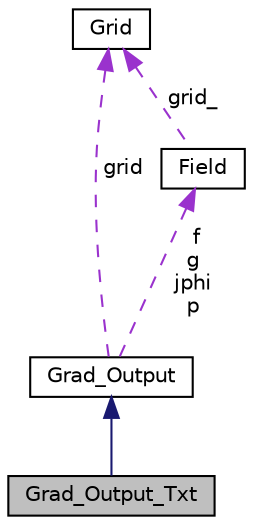 digraph "Grad_Output_Txt"
{
  edge [fontname="Helvetica",fontsize="10",labelfontname="Helvetica",labelfontsize="10"];
  node [fontname="Helvetica",fontsize="10",shape=record];
  Node1 [label="Grad_Output_Txt",height=0.2,width=0.4,color="black", fillcolor="grey75", style="filled", fontcolor="black"];
  Node2 -> Node1 [dir="back",color="midnightblue",fontsize="10",style="solid",fontname="Helvetica"];
  Node2 [label="Grad_Output",height=0.2,width=0.4,color="black", fillcolor="white", style="filled",URL="$class_grad___output.html",tooltip="Interface for writing the output of the solver to file. "];
  Node3 -> Node2 [dir="back",color="darkorchid3",fontsize="10",style="dashed",label=" grid" ,fontname="Helvetica"];
  Node3 [label="Grid",height=0.2,width=0.4,color="black", fillcolor="white", style="filled",URL="$class_grid.html",tooltip="Stores information about the solution grid. "];
  Node4 -> Node2 [dir="back",color="darkorchid3",fontsize="10",style="dashed",label=" f\ng\njphi\np" ,fontname="Helvetica"];
  Node4 [label="Field",height=0.2,width=0.4,color="black", fillcolor="white", style="filled",URL="$class_field.html",tooltip="Container for 2d data and grid used in the solver. "];
  Node3 -> Node4 [dir="back",color="darkorchid3",fontsize="10",style="dashed",label=" grid_" ,fontname="Helvetica"];
}
